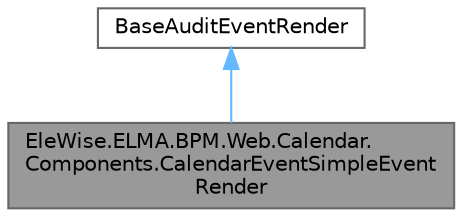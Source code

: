 digraph "EleWise.ELMA.BPM.Web.Calendar.Components.CalendarEventSimpleEventRender"
{
 // LATEX_PDF_SIZE
  bgcolor="transparent";
  edge [fontname=Helvetica,fontsize=10,labelfontname=Helvetica,labelfontsize=10];
  node [fontname=Helvetica,fontsize=10,shape=box,height=0.2,width=0.4];
  Node1 [id="Node000001",label="EleWise.ELMA.BPM.Web.Calendar.\lComponents.CalendarEventSimpleEvent\lRender",height=0.2,width=0.4,color="gray40", fillcolor="grey60", style="filled", fontcolor="black",tooltip="Обработчик отображения истории для сущности События календаря"];
  Node2 -> Node1 [id="edge1_Node000001_Node000002",dir="back",color="steelblue1",style="solid",tooltip=" "];
  Node2 [id="Node000002",label="BaseAuditEventRender",height=0.2,width=0.4,color="gray40", fillcolor="white", style="filled",tooltip=" "];
}
